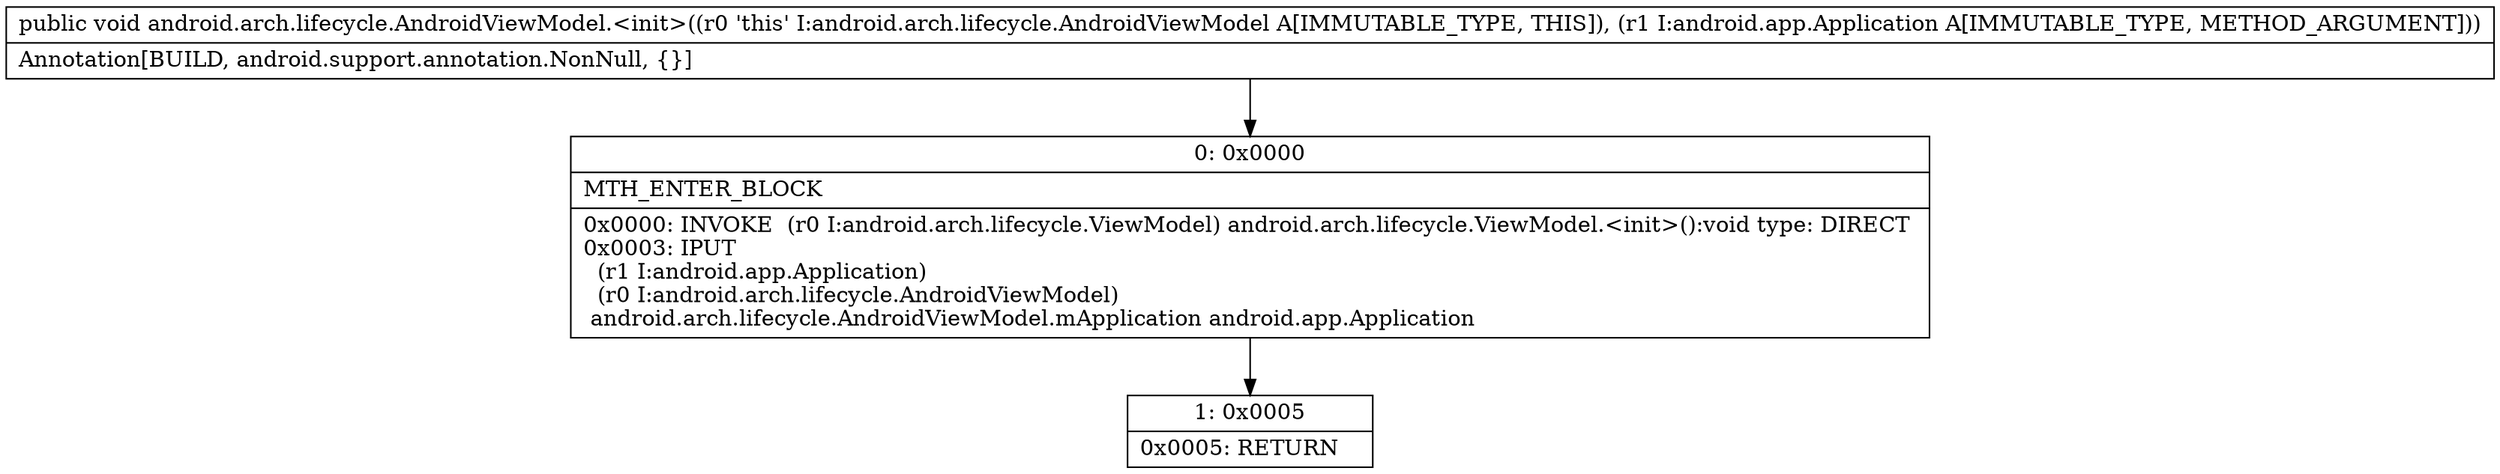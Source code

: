 digraph "CFG forandroid.arch.lifecycle.AndroidViewModel.\<init\>(Landroid\/app\/Application;)V" {
Node_0 [shape=record,label="{0\:\ 0x0000|MTH_ENTER_BLOCK\l|0x0000: INVOKE  (r0 I:android.arch.lifecycle.ViewModel) android.arch.lifecycle.ViewModel.\<init\>():void type: DIRECT \l0x0003: IPUT  \l  (r1 I:android.app.Application)\l  (r0 I:android.arch.lifecycle.AndroidViewModel)\l android.arch.lifecycle.AndroidViewModel.mApplication android.app.Application \l}"];
Node_1 [shape=record,label="{1\:\ 0x0005|0x0005: RETURN   \l}"];
MethodNode[shape=record,label="{public void android.arch.lifecycle.AndroidViewModel.\<init\>((r0 'this' I:android.arch.lifecycle.AndroidViewModel A[IMMUTABLE_TYPE, THIS]), (r1 I:android.app.Application A[IMMUTABLE_TYPE, METHOD_ARGUMENT]))  | Annotation[BUILD, android.support.annotation.NonNull, \{\}]\l}"];
MethodNode -> Node_0;
Node_0 -> Node_1;
}

